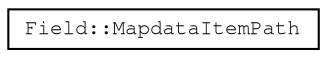 digraph "Graphical Class Hierarchy"
{
 // LATEX_PDF_SIZE
  edge [fontname="FreeMono",fontsize="10",labelfontname="FreeMono",labelfontsize="10"];
  node [fontname="FreeMono",fontsize="10",shape=record];
  rankdir="LR";
  Node0 [label="Field::MapdataItemPath",height=0.2,width=0.4,color="black", fillcolor="white", style="filled",URL="$struct_field_1_1_mapdata_item_path.html",tooltip=" "];
}
